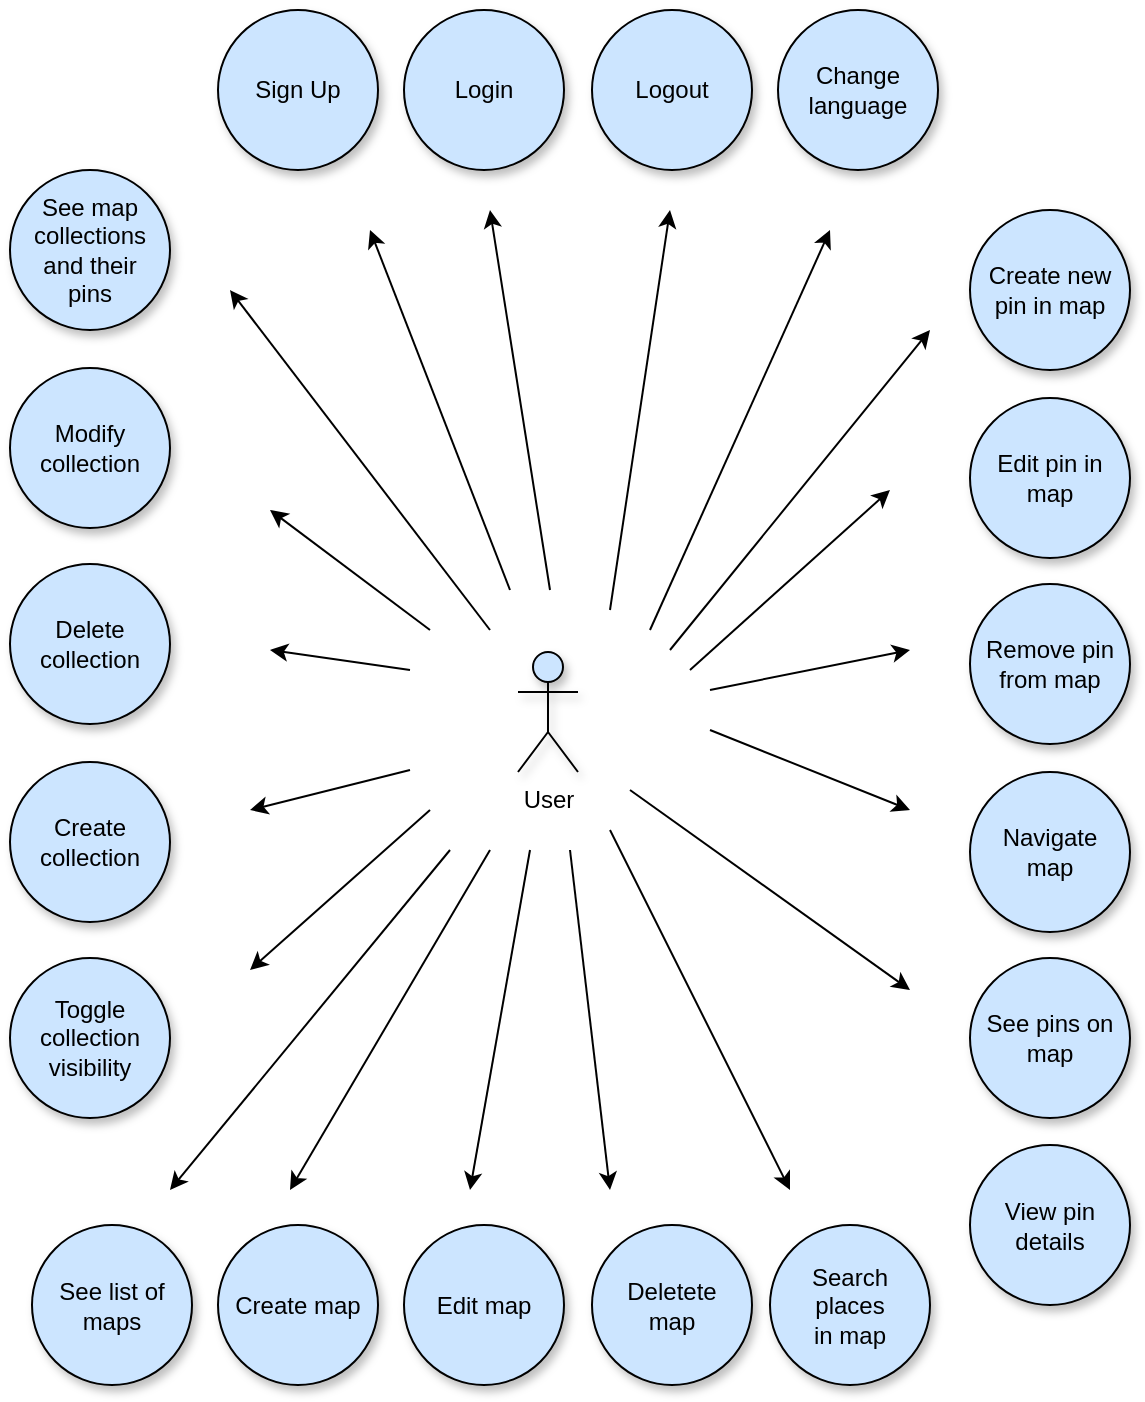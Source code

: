 <mxfile version="10.7.6" type="device"><diagram id="dY328K2h6_UX55-io87T" name="Page-1"><mxGraphModel dx="1347" dy="719" grid="1" gridSize="10" guides="1" tooltips="1" connect="1" arrows="1" fold="1" page="1" pageScale="1" pageWidth="850" pageHeight="1100" math="0" shadow="0"><root><mxCell id="0"/><mxCell id="1" parent="0"/><mxCell id="t79A4W7vREF0OGScGCOG-1" value="Sign Up" style="ellipse;whiteSpace=wrap;html=1;aspect=fixed;fillColor=#CCE5FF;shadow=1;" vertex="1" parent="1"><mxGeometry x="194" y="60" width="80" height="80" as="geometry"/></mxCell><mxCell id="t79A4W7vREF0OGScGCOG-2" value="Login" style="ellipse;whiteSpace=wrap;html=1;aspect=fixed;fillColor=#CCE5FF;shadow=1;" vertex="1" parent="1"><mxGeometry x="287" y="60" width="80" height="80" as="geometry"/></mxCell><mxCell id="t79A4W7vREF0OGScGCOG-4" value="See pins on map" style="ellipse;whiteSpace=wrap;html=1;aspect=fixed;fillColor=#CCE5FF;shadow=1;" vertex="1" parent="1"><mxGeometry x="570" y="534" width="80" height="80" as="geometry"/></mxCell><mxCell id="t79A4W7vREF0OGScGCOG-5" value="Create new pin in map" style="ellipse;whiteSpace=wrap;html=1;aspect=fixed;fillColor=#CCE5FF;shadow=1;" vertex="1" parent="1"><mxGeometry x="570" y="160" width="80" height="80" as="geometry"/></mxCell><mxCell id="t79A4W7vREF0OGScGCOG-6" value="Edit pin in map" style="ellipse;whiteSpace=wrap;html=1;aspect=fixed;fillColor=#CCE5FF;shadow=1;" vertex="1" parent="1"><mxGeometry x="570" y="254" width="80" height="80" as="geometry"/></mxCell><mxCell id="t79A4W7vREF0OGScGCOG-7" value="Remove pin from map" style="ellipse;whiteSpace=wrap;html=1;aspect=fixed;fillColor=#CCE5FF;shadow=1;" vertex="1" parent="1"><mxGeometry x="570" y="347" width="80" height="80" as="geometry"/></mxCell><mxCell id="t79A4W7vREF0OGScGCOG-8" value="Create map&lt;br&gt;" style="ellipse;whiteSpace=wrap;html=1;aspect=fixed;fillColor=#CCE5FF;shadow=1;" vertex="1" parent="1"><mxGeometry x="194" y="667.5" width="80" height="80" as="geometry"/></mxCell><mxCell id="t79A4W7vREF0OGScGCOG-9" value="See map collections and their &lt;br&gt;pins&lt;br&gt;" style="ellipse;whiteSpace=wrap;html=1;aspect=fixed;fillColor=#CCE5FF;shadow=1;" vertex="1" parent="1"><mxGeometry x="90" y="140" width="80" height="80" as="geometry"/></mxCell><mxCell id="t79A4W7vREF0OGScGCOG-10" value="Modify collection&lt;br&gt;" style="ellipse;whiteSpace=wrap;html=1;aspect=fixed;fillColor=#CCE5FF;shadow=1;" vertex="1" parent="1"><mxGeometry x="90" y="239" width="80" height="80" as="geometry"/></mxCell><mxCell id="t79A4W7vREF0OGScGCOG-11" value="Delete collection&lt;br&gt;" style="ellipse;whiteSpace=wrap;html=1;aspect=fixed;fillColor=#CCE5FF;shadow=1;" vertex="1" parent="1"><mxGeometry x="90" y="337" width="80" height="80" as="geometry"/></mxCell><mxCell id="t79A4W7vREF0OGScGCOG-12" value="Logout&lt;br&gt;" style="ellipse;whiteSpace=wrap;html=1;aspect=fixed;fillColor=#CCE5FF;shadow=1;" vertex="1" parent="1"><mxGeometry x="381" y="60" width="80" height="80" as="geometry"/></mxCell><mxCell id="t79A4W7vREF0OGScGCOG-13" value="Change language&lt;br&gt;" style="ellipse;whiteSpace=wrap;html=1;aspect=fixed;fillColor=#CCE5FF;shadow=1;" vertex="1" parent="1"><mxGeometry x="474" y="60" width="80" height="80" as="geometry"/></mxCell><mxCell id="t79A4W7vREF0OGScGCOG-18" value="User" style="shape=umlActor;verticalLabelPosition=bottom;labelBackgroundColor=#ffffff;verticalAlign=top;html=1;outlineConnect=0;shadow=1;fillColor=#CCE5FF;" vertex="1" parent="1"><mxGeometry x="344" y="381" width="30" height="60" as="geometry"/></mxCell><mxCell id="t79A4W7vREF0OGScGCOG-15" value="Edit map&lt;br&gt;" style="ellipse;whiteSpace=wrap;html=1;aspect=fixed;fillColor=#CCE5FF;shadow=1;" vertex="1" parent="1"><mxGeometry x="287" y="667.5" width="80" height="80" as="geometry"/></mxCell><mxCell id="t79A4W7vREF0OGScGCOG-16" value="Deletete&lt;br&gt;map&lt;br&gt;" style="ellipse;whiteSpace=wrap;html=1;aspect=fixed;fillColor=#CCE5FF;shadow=1;" vertex="1" parent="1"><mxGeometry x="381" y="667.5" width="80" height="80" as="geometry"/></mxCell><mxCell id="t79A4W7vREF0OGScGCOG-17" value="Create collection&lt;br&gt;" style="ellipse;whiteSpace=wrap;html=1;aspect=fixed;fillColor=#CCE5FF;shadow=1;" vertex="1" parent="1"><mxGeometry x="90" y="436" width="80" height="80" as="geometry"/></mxCell><mxCell id="t79A4W7vREF0OGScGCOG-20" value="View pin&lt;br&gt;details&lt;br&gt;" style="ellipse;whiteSpace=wrap;html=1;aspect=fixed;fillColor=#CCE5FF;shadow=1;" vertex="1" parent="1"><mxGeometry x="570" y="627.5" width="80" height="80" as="geometry"/></mxCell><mxCell id="t79A4W7vREF0OGScGCOG-21" value="Search &lt;br&gt;places &lt;br&gt;in map" style="ellipse;whiteSpace=wrap;html=1;aspect=fixed;fillColor=#CCE5FF;shadow=1;" vertex="1" parent="1"><mxGeometry x="470" y="667.5" width="80" height="80" as="geometry"/></mxCell><mxCell id="t79A4W7vREF0OGScGCOG-22" value="Toggle&lt;br&gt;collection&lt;br&gt;visibility&lt;br&gt;" style="ellipse;whiteSpace=wrap;html=1;aspect=fixed;fillColor=#CCE5FF;shadow=1;" vertex="1" parent="1"><mxGeometry x="90" y="534" width="80" height="80" as="geometry"/></mxCell><mxCell id="t79A4W7vREF0OGScGCOG-23" value="Navigate &lt;br&gt;map" style="ellipse;whiteSpace=wrap;html=1;aspect=fixed;fillColor=#CCE5FF;shadow=1;" vertex="1" parent="1"><mxGeometry x="570" y="441" width="80" height="80" as="geometry"/></mxCell><mxCell id="t79A4W7vREF0OGScGCOG-25" value="" style="endArrow=classic;html=1;" edge="1" parent="1"><mxGeometry width="50" height="50" relative="1" as="geometry"><mxPoint x="410" y="370" as="sourcePoint"/><mxPoint x="500" y="170" as="targetPoint"/></mxGeometry></mxCell><mxCell id="t79A4W7vREF0OGScGCOG-26" value="" style="endArrow=classic;html=1;" edge="1" parent="1"><mxGeometry width="50" height="50" relative="1" as="geometry"><mxPoint x="390" y="360" as="sourcePoint"/><mxPoint x="420" y="160" as="targetPoint"/></mxGeometry></mxCell><mxCell id="t79A4W7vREF0OGScGCOG-27" value="" style="endArrow=classic;html=1;" edge="1" parent="1"><mxGeometry width="50" height="50" relative="1" as="geometry"><mxPoint x="360" y="350" as="sourcePoint"/><mxPoint x="330" y="160" as="targetPoint"/></mxGeometry></mxCell><mxCell id="t79A4W7vREF0OGScGCOG-28" value="" style="endArrow=classic;html=1;" edge="1" parent="1"><mxGeometry width="50" height="50" relative="1" as="geometry"><mxPoint x="340" y="350" as="sourcePoint"/><mxPoint x="270" y="170" as="targetPoint"/></mxGeometry></mxCell><mxCell id="t79A4W7vREF0OGScGCOG-29" value="" style="endArrow=classic;html=1;" edge="1" parent="1"><mxGeometry width="50" height="50" relative="1" as="geometry"><mxPoint x="330" y="370" as="sourcePoint"/><mxPoint x="200" y="200" as="targetPoint"/></mxGeometry></mxCell><mxCell id="t79A4W7vREF0OGScGCOG-30" value="" style="endArrow=classic;html=1;" edge="1" parent="1"><mxGeometry width="50" height="50" relative="1" as="geometry"><mxPoint x="420" y="380" as="sourcePoint"/><mxPoint x="550" y="220" as="targetPoint"/></mxGeometry></mxCell><mxCell id="t79A4W7vREF0OGScGCOG-31" value="" style="endArrow=classic;html=1;" edge="1" parent="1"><mxGeometry width="50" height="50" relative="1" as="geometry"><mxPoint x="430" y="390" as="sourcePoint"/><mxPoint x="530" y="300" as="targetPoint"/></mxGeometry></mxCell><mxCell id="t79A4W7vREF0OGScGCOG-32" value="" style="endArrow=classic;html=1;" edge="1" parent="1"><mxGeometry width="50" height="50" relative="1" as="geometry"><mxPoint x="440" y="400" as="sourcePoint"/><mxPoint x="540" y="380" as="targetPoint"/></mxGeometry></mxCell><mxCell id="t79A4W7vREF0OGScGCOG-33" value="" style="endArrow=classic;html=1;" edge="1" parent="1"><mxGeometry width="50" height="50" relative="1" as="geometry"><mxPoint x="440" y="420" as="sourcePoint"/><mxPoint x="540" y="460" as="targetPoint"/></mxGeometry></mxCell><mxCell id="t79A4W7vREF0OGScGCOG-34" value="" style="endArrow=classic;html=1;" edge="1" parent="1"><mxGeometry width="50" height="50" relative="1" as="geometry"><mxPoint x="400" y="450" as="sourcePoint"/><mxPoint x="540" y="550" as="targetPoint"/></mxGeometry></mxCell><mxCell id="t79A4W7vREF0OGScGCOG-35" value="" style="endArrow=classic;html=1;" edge="1" parent="1"><mxGeometry width="50" height="50" relative="1" as="geometry"><mxPoint x="390" y="470" as="sourcePoint"/><mxPoint x="480" y="650" as="targetPoint"/></mxGeometry></mxCell><mxCell id="t79A4W7vREF0OGScGCOG-36" value="" style="endArrow=classic;html=1;" edge="1" parent="1"><mxGeometry width="50" height="50" relative="1" as="geometry"><mxPoint x="370" y="480" as="sourcePoint"/><mxPoint x="390" y="650" as="targetPoint"/></mxGeometry></mxCell><mxCell id="t79A4W7vREF0OGScGCOG-37" value="" style="endArrow=classic;html=1;" edge="1" parent="1"><mxGeometry width="50" height="50" relative="1" as="geometry"><mxPoint x="350" y="480" as="sourcePoint"/><mxPoint x="320" y="650" as="targetPoint"/></mxGeometry></mxCell><mxCell id="t79A4W7vREF0OGScGCOG-38" value="" style="endArrow=classic;html=1;" edge="1" parent="1"><mxGeometry width="50" height="50" relative="1" as="geometry"><mxPoint x="300" y="460" as="sourcePoint"/><mxPoint x="210" y="540" as="targetPoint"/></mxGeometry></mxCell><mxCell id="t79A4W7vREF0OGScGCOG-39" value="" style="endArrow=classic;html=1;" edge="1" parent="1"><mxGeometry width="50" height="50" relative="1" as="geometry"><mxPoint x="290" y="440" as="sourcePoint"/><mxPoint x="210" y="460" as="targetPoint"/></mxGeometry></mxCell><mxCell id="t79A4W7vREF0OGScGCOG-40" value="" style="endArrow=classic;html=1;" edge="1" parent="1"><mxGeometry width="50" height="50" relative="1" as="geometry"><mxPoint x="290" y="390" as="sourcePoint"/><mxPoint x="220" y="380" as="targetPoint"/></mxGeometry></mxCell><mxCell id="t79A4W7vREF0OGScGCOG-41" value="" style="endArrow=classic;html=1;" edge="1" parent="1"><mxGeometry width="50" height="50" relative="1" as="geometry"><mxPoint x="300" y="370" as="sourcePoint"/><mxPoint x="220" y="310" as="targetPoint"/></mxGeometry></mxCell><mxCell id="t79A4W7vREF0OGScGCOG-46" value="" style="endArrow=classic;html=1;" edge="1" parent="1"><mxGeometry width="50" height="50" relative="1" as="geometry"><mxPoint x="330" y="480" as="sourcePoint"/><mxPoint x="230" y="650" as="targetPoint"/></mxGeometry></mxCell><mxCell id="t79A4W7vREF0OGScGCOG-47" value="See list of&lt;br&gt;maps&lt;br&gt;" style="ellipse;whiteSpace=wrap;html=1;aspect=fixed;fillColor=#CCE5FF;shadow=1;" vertex="1" parent="1"><mxGeometry x="101" y="667.5" width="80" height="80" as="geometry"/></mxCell><mxCell id="t79A4W7vREF0OGScGCOG-48" value="" style="endArrow=classic;html=1;" edge="1" parent="1"><mxGeometry width="50" height="50" relative="1" as="geometry"><mxPoint x="310" y="480" as="sourcePoint"/><mxPoint x="170" y="650" as="targetPoint"/></mxGeometry></mxCell></root></mxGraphModel></diagram></mxfile>